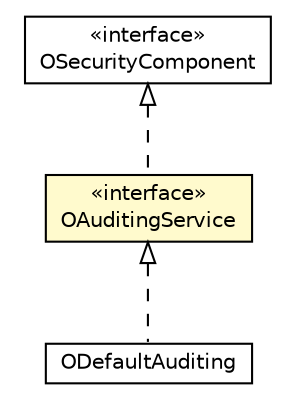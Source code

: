 #!/usr/local/bin/dot
#
# Class diagram 
# Generated by UMLGraph version R5_6-24-gf6e263 (http://www.umlgraph.org/)
#

digraph G {
	edge [fontname="Helvetica",fontsize=10,labelfontname="Helvetica",labelfontsize=10];
	node [fontname="Helvetica",fontsize=10,shape=plaintext];
	nodesep=0.25;
	ranksep=0.5;
	// com.orientechnologies.orient.server.security.OAuditingService
	c1382465 [label=<<table title="com.orientechnologies.orient.server.security.OAuditingService" border="0" cellborder="1" cellspacing="0" cellpadding="2" port="p" bgcolor="lemonChiffon" href="./OAuditingService.html">
		<tr><td><table border="0" cellspacing="0" cellpadding="1">
<tr><td align="center" balign="center"> &#171;interface&#187; </td></tr>
<tr><td align="center" balign="center"> OAuditingService </td></tr>
		</table></td></tr>
		</table>>, URL="./OAuditingService.html", fontname="Helvetica", fontcolor="black", fontsize=10.0];
	// com.orientechnologies.orient.server.security.OSecurityComponent
	c1382466 [label=<<table title="com.orientechnologies.orient.server.security.OSecurityComponent" border="0" cellborder="1" cellspacing="0" cellpadding="2" port="p" href="./OSecurityComponent.html">
		<tr><td><table border="0" cellspacing="0" cellpadding="1">
<tr><td align="center" balign="center"> &#171;interface&#187; </td></tr>
<tr><td align="center" balign="center"> OSecurityComponent </td></tr>
		</table></td></tr>
		</table>>, URL="./OSecurityComponent.html", fontname="Helvetica", fontcolor="black", fontsize=10.0];
	// com.orientechnologies.security.auditing.ODefaultAuditing
	c1382496 [label=<<table title="com.orientechnologies.security.auditing.ODefaultAuditing" border="0" cellborder="1" cellspacing="0" cellpadding="2" port="p" href="../../../security/auditing/ODefaultAuditing.html">
		<tr><td><table border="0" cellspacing="0" cellpadding="1">
<tr><td align="center" balign="center"> ODefaultAuditing </td></tr>
		</table></td></tr>
		</table>>, URL="../../../security/auditing/ODefaultAuditing.html", fontname="Helvetica", fontcolor="black", fontsize=10.0];
	//com.orientechnologies.orient.server.security.OAuditingService implements com.orientechnologies.orient.server.security.OSecurityComponent
	c1382466:p -> c1382465:p [dir=back,arrowtail=empty,style=dashed];
	//com.orientechnologies.security.auditing.ODefaultAuditing implements com.orientechnologies.orient.server.security.OAuditingService
	c1382465:p -> c1382496:p [dir=back,arrowtail=empty,style=dashed];
}

